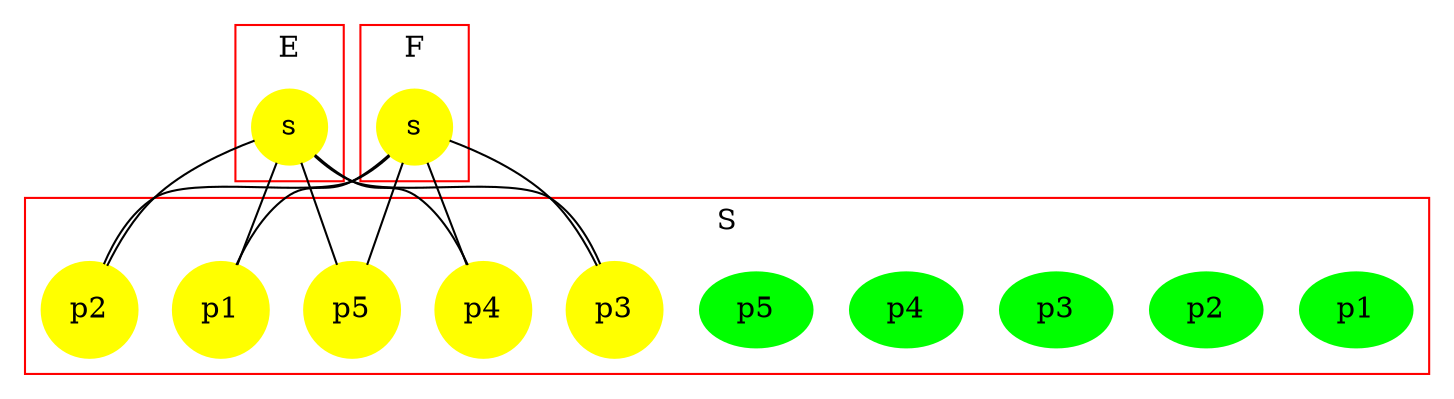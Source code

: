 #This file has been computed by KaSa: a Static Analyzer for Kappa (Kappa Static Analyzer (DomainBased-3008-gb2a8e1a))
#Download sources/binaries at https://github.com/Kappa-Dev/KaSim
#
#Analysis launched at 2017/04/25 14:13:33 (GMT+2) on wf173.di.ens.fr
#Command line is: KaSa e5.ka --compute-symmetries
#
#This file contains the description of the contact map in dot.
#Please use graphviz (http://www.graphviz.org) or OmniGraffle to export it to a PDF
#
graph G{ 
subgraph cluster0 {
   0.0 [style = filled label = "s" shape =circle color = yellow size = "5"]
label =  "E";  shape = rectangle; color = red
} ; 
subgraph cluster1 {
   1.0 [style = filled label = "s" shape =circle color = yellow size = "5"]
label =  "F";  shape = rectangle; color = red
} ; 
subgraph cluster2 {
   2.0 [style = filled label = "p1" shape =ellipse color = green size = "5"]
   2.1 [style = filled label = "p2" shape =ellipse color = green size = "5"]
   2.2 [style = filled label = "p3" shape =ellipse color = green size = "5"]
   2.3 [style = filled label = "p4" shape =ellipse color = green size = "5"]
   2.4 [style = filled label = "p5" shape =ellipse color = green size = "5"]
   2.5 [style = filled label = "p1" shape =circle color = yellow size = "5"]
   2.6 [style = filled label = "p2" shape =circle color = yellow size = "5"]
   2.7 [style = filled label = "p3" shape =circle color = yellow size = "5"]
   2.8 [style = filled label = "p4" shape =circle color = yellow size = "5"]
   2.9 [style = filled label = "p5" shape =circle color = yellow size = "5"]
label =  "S";  shape = rectangle; color = red
} ; 
0.0 -- 2.5
0.0 -- 2.6
0.0 -- 2.7
0.0 -- 2.8
0.0 -- 2.9
1.0 -- 2.5
1.0 -- 2.6
1.0 -- 2.7
1.0 -- 2.8
1.0 -- 2.9
}
